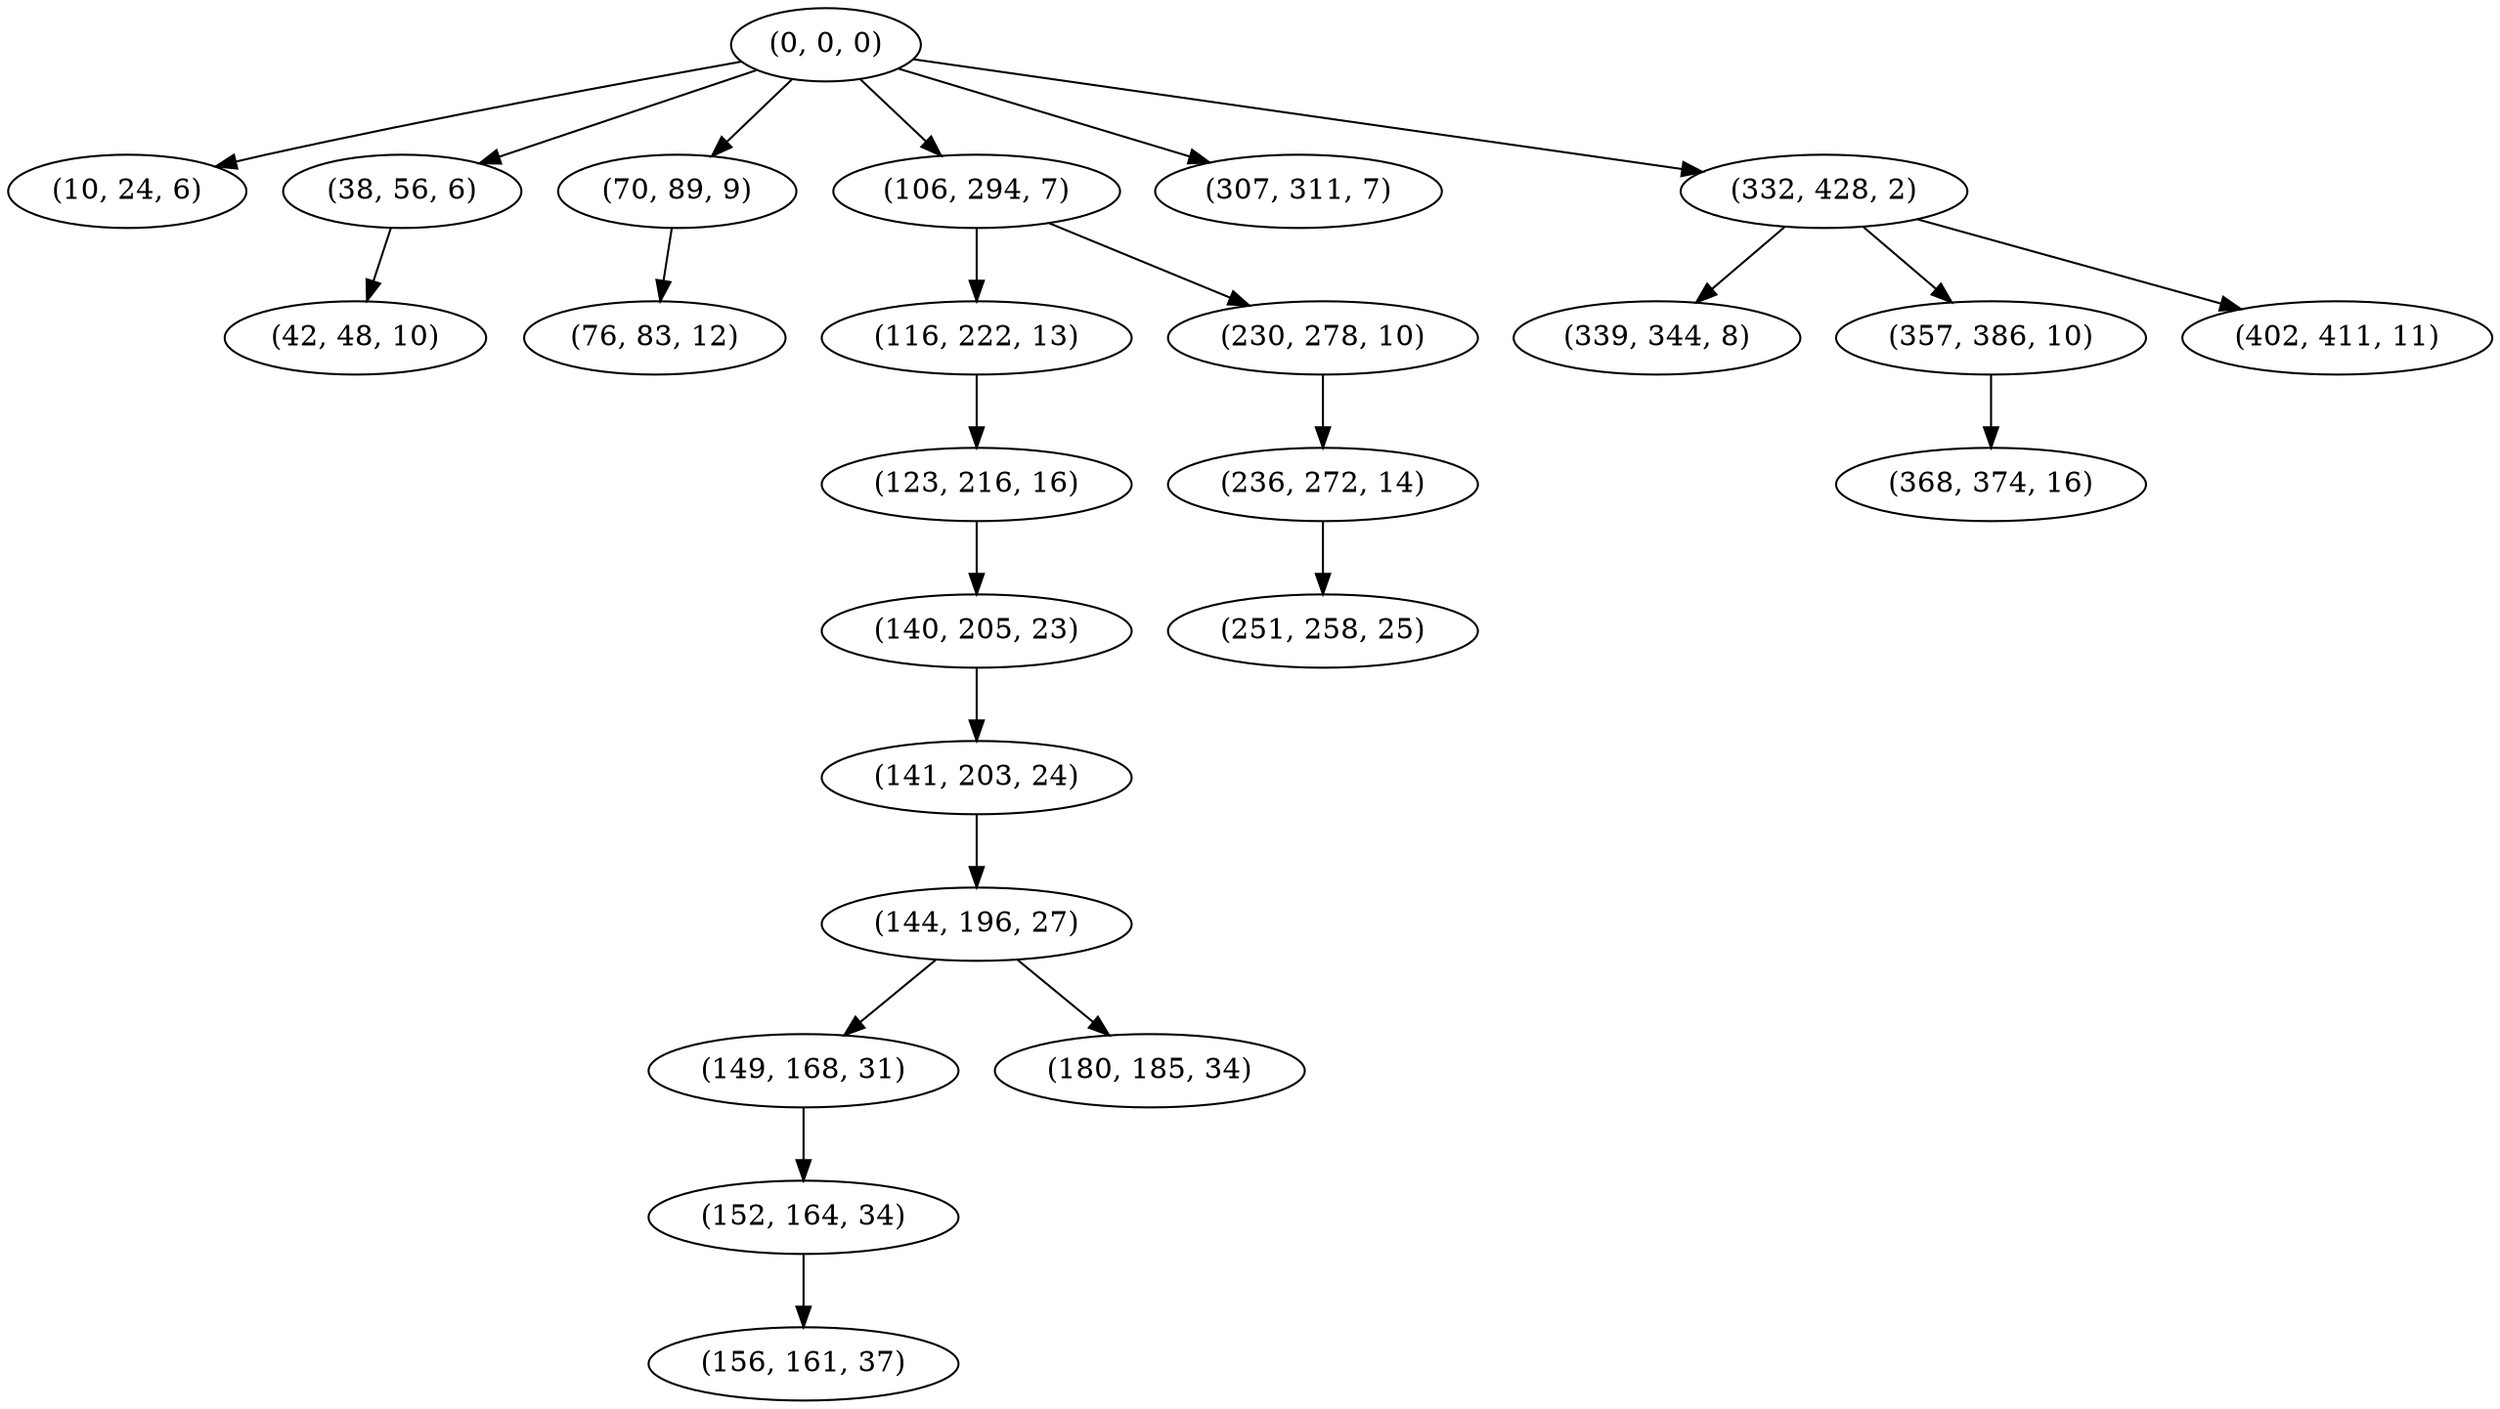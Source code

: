 digraph tree {
    "(0, 0, 0)";
    "(10, 24, 6)";
    "(38, 56, 6)";
    "(42, 48, 10)";
    "(70, 89, 9)";
    "(76, 83, 12)";
    "(106, 294, 7)";
    "(116, 222, 13)";
    "(123, 216, 16)";
    "(140, 205, 23)";
    "(141, 203, 24)";
    "(144, 196, 27)";
    "(149, 168, 31)";
    "(152, 164, 34)";
    "(156, 161, 37)";
    "(180, 185, 34)";
    "(230, 278, 10)";
    "(236, 272, 14)";
    "(251, 258, 25)";
    "(307, 311, 7)";
    "(332, 428, 2)";
    "(339, 344, 8)";
    "(357, 386, 10)";
    "(368, 374, 16)";
    "(402, 411, 11)";
    "(0, 0, 0)" -> "(10, 24, 6)";
    "(0, 0, 0)" -> "(38, 56, 6)";
    "(0, 0, 0)" -> "(70, 89, 9)";
    "(0, 0, 0)" -> "(106, 294, 7)";
    "(0, 0, 0)" -> "(307, 311, 7)";
    "(0, 0, 0)" -> "(332, 428, 2)";
    "(38, 56, 6)" -> "(42, 48, 10)";
    "(70, 89, 9)" -> "(76, 83, 12)";
    "(106, 294, 7)" -> "(116, 222, 13)";
    "(106, 294, 7)" -> "(230, 278, 10)";
    "(116, 222, 13)" -> "(123, 216, 16)";
    "(123, 216, 16)" -> "(140, 205, 23)";
    "(140, 205, 23)" -> "(141, 203, 24)";
    "(141, 203, 24)" -> "(144, 196, 27)";
    "(144, 196, 27)" -> "(149, 168, 31)";
    "(144, 196, 27)" -> "(180, 185, 34)";
    "(149, 168, 31)" -> "(152, 164, 34)";
    "(152, 164, 34)" -> "(156, 161, 37)";
    "(230, 278, 10)" -> "(236, 272, 14)";
    "(236, 272, 14)" -> "(251, 258, 25)";
    "(332, 428, 2)" -> "(339, 344, 8)";
    "(332, 428, 2)" -> "(357, 386, 10)";
    "(332, 428, 2)" -> "(402, 411, 11)";
    "(357, 386, 10)" -> "(368, 374, 16)";
}
